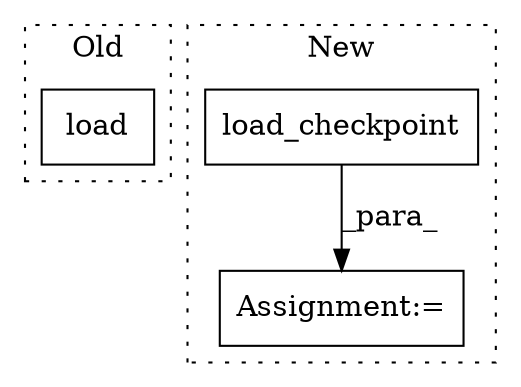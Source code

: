 digraph G {
subgraph cluster0 {
1 [label="load" a="32" s="1470,1484" l="5,1" shape="box"];
label = "Old";
style="dotted";
}
subgraph cluster1 {
2 [label="load_checkpoint" a="32" s="2132,2153" l="16,1" shape="box"];
3 [label="Assignment:=" a="7" s="2131" l="1" shape="box"];
label = "New";
style="dotted";
}
2 -> 3 [label="_para_"];
}